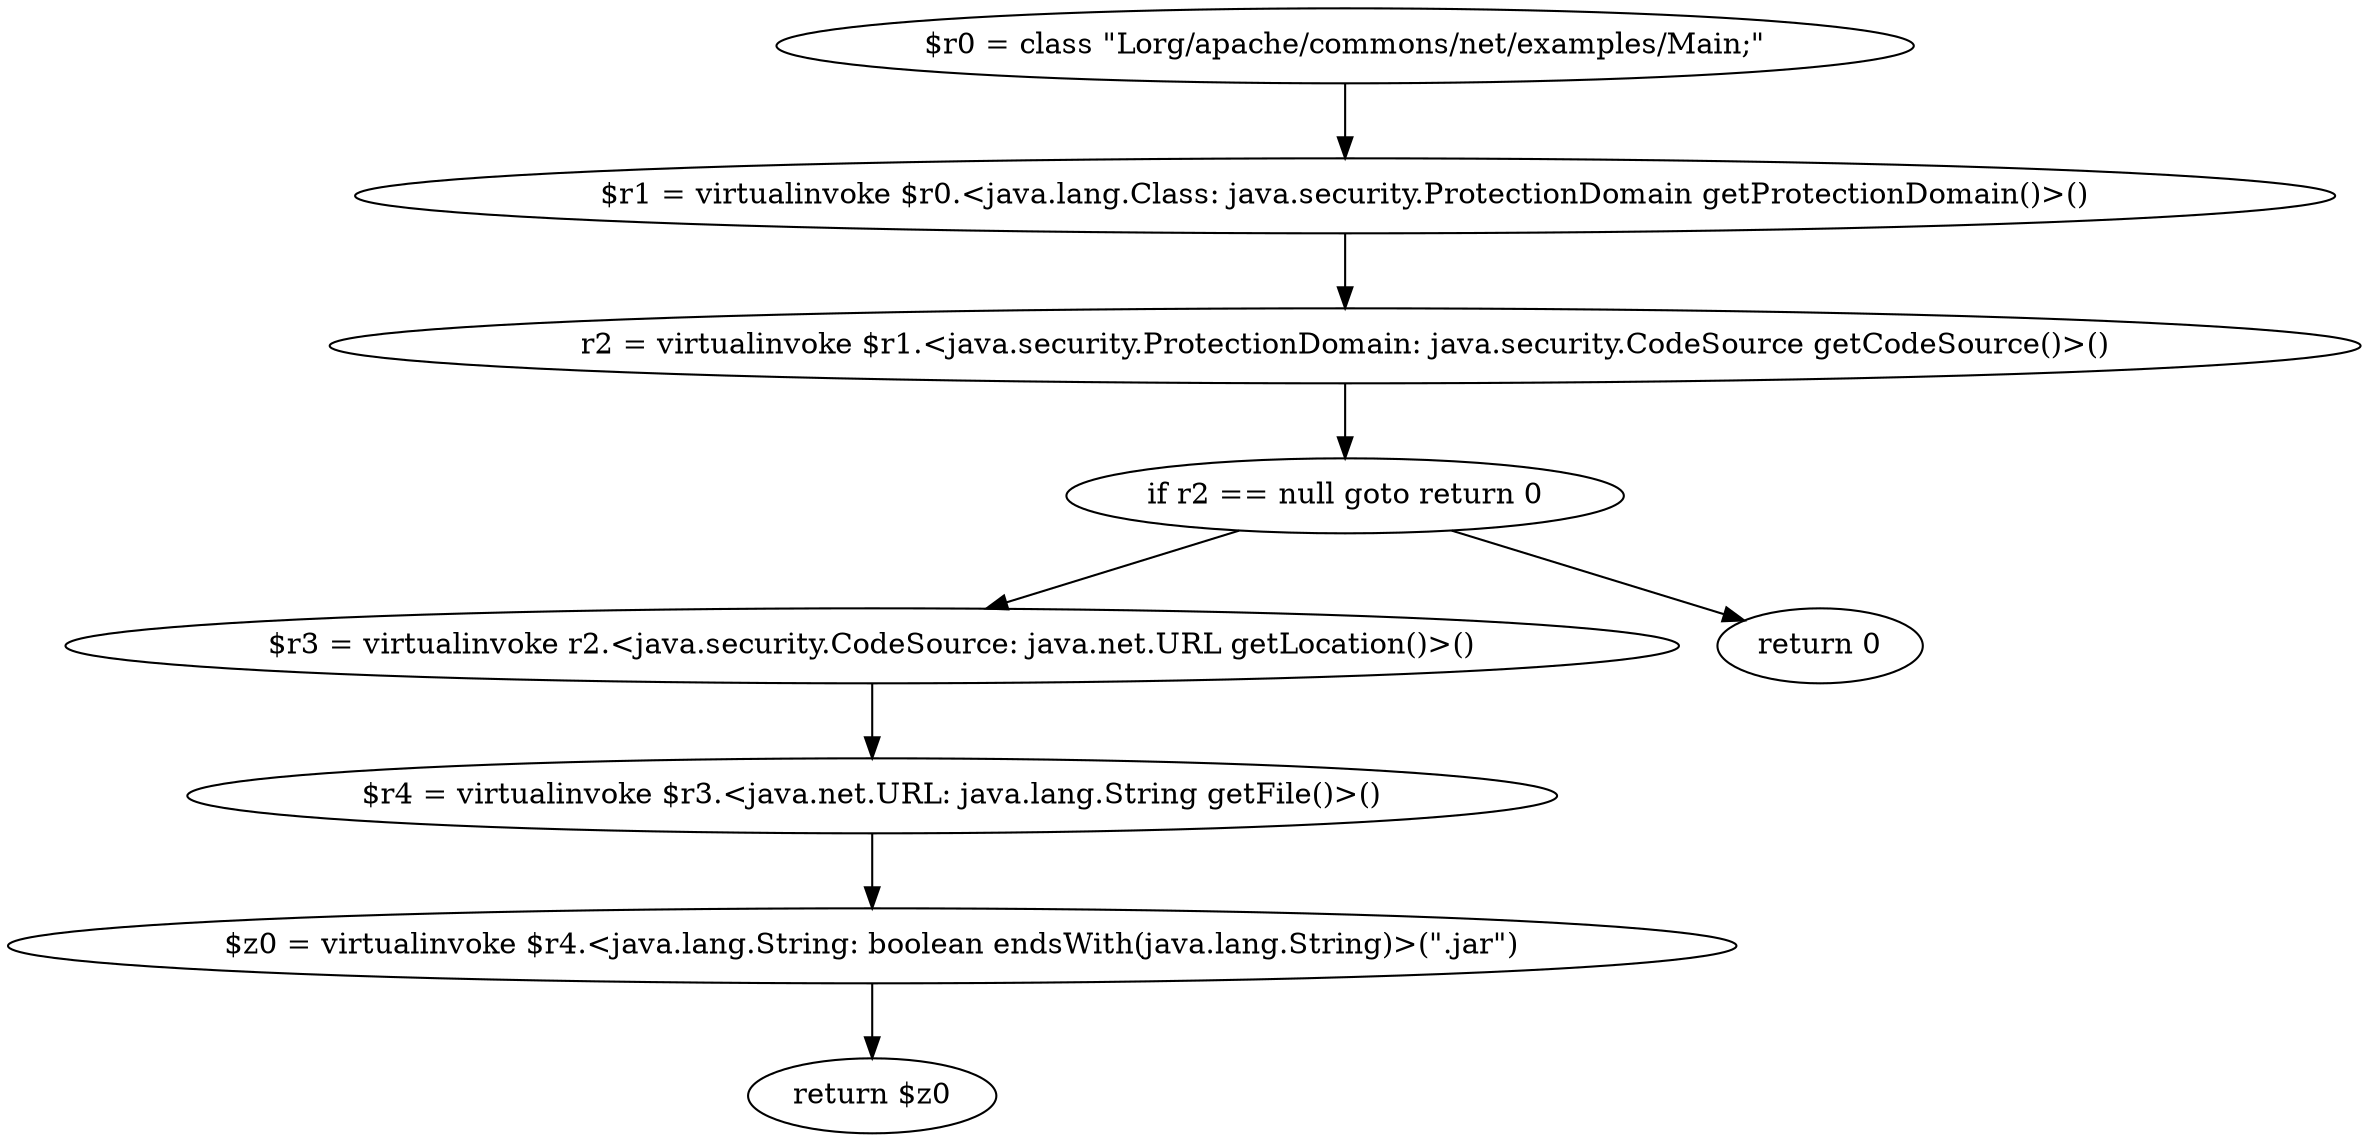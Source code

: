 digraph "unitGraph" {
    "$r0 = class \"Lorg/apache/commons/net/examples/Main;\""
    "$r1 = virtualinvoke $r0.<java.lang.Class: java.security.ProtectionDomain getProtectionDomain()>()"
    "r2 = virtualinvoke $r1.<java.security.ProtectionDomain: java.security.CodeSource getCodeSource()>()"
    "if r2 == null goto return 0"
    "$r3 = virtualinvoke r2.<java.security.CodeSource: java.net.URL getLocation()>()"
    "$r4 = virtualinvoke $r3.<java.net.URL: java.lang.String getFile()>()"
    "$z0 = virtualinvoke $r4.<java.lang.String: boolean endsWith(java.lang.String)>(\".jar\")"
    "return $z0"
    "return 0"
    "$r0 = class \"Lorg/apache/commons/net/examples/Main;\""->"$r1 = virtualinvoke $r0.<java.lang.Class: java.security.ProtectionDomain getProtectionDomain()>()";
    "$r1 = virtualinvoke $r0.<java.lang.Class: java.security.ProtectionDomain getProtectionDomain()>()"->"r2 = virtualinvoke $r1.<java.security.ProtectionDomain: java.security.CodeSource getCodeSource()>()";
    "r2 = virtualinvoke $r1.<java.security.ProtectionDomain: java.security.CodeSource getCodeSource()>()"->"if r2 == null goto return 0";
    "if r2 == null goto return 0"->"$r3 = virtualinvoke r2.<java.security.CodeSource: java.net.URL getLocation()>()";
    "if r2 == null goto return 0"->"return 0";
    "$r3 = virtualinvoke r2.<java.security.CodeSource: java.net.URL getLocation()>()"->"$r4 = virtualinvoke $r3.<java.net.URL: java.lang.String getFile()>()";
    "$r4 = virtualinvoke $r3.<java.net.URL: java.lang.String getFile()>()"->"$z0 = virtualinvoke $r4.<java.lang.String: boolean endsWith(java.lang.String)>(\".jar\")";
    "$z0 = virtualinvoke $r4.<java.lang.String: boolean endsWith(java.lang.String)>(\".jar\")"->"return $z0";
}
